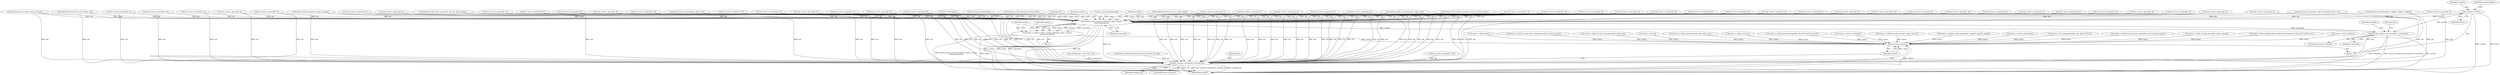digraph "0_linux_c70422f760c120480fee4de6c38804c72aa26bc1_12@pointer" {
"1000159" [label="(Call,*context = NULL)"];
"1001899" [label="(Call,nfsd4_encode_security_label(xdr, rqstp, context,\n\t\t\t\t\t\t\t\tcontextlen))"];
"1001897" [label="(Call,status = nfsd4_encode_security_label(xdr, rqstp, context,\n\t\t\t\t\t\t\t\tcontextlen))"];
"1001950" [label="(Return,return status;)"];
"1001933" [label="(Call,security_release_secctx(context, contextlen))"];
"1001947" [label="(Call,xdr_truncate_encode(xdr, starting_len))"];
"1001041" [label="(Call,xdr_reserve_space(xdr, 4))"];
"1001160" [label="(Call,xdr_reserve_space(xdr, 8))"];
"1001959" [label="(Call,status = nfserr_resource)"];
"1000686" [label="(Call,xdr_reserve_space(xdr, 4))"];
"1001183" [label="(Call,xdr_reserve_space(xdr, 8))"];
"1000160" [label="(Identifier,context)"];
"1000387" [label="(Call,status = nfsd4_encode_bitmap(xdr, bmval0, bmval1, bmval2))"];
"1001931" [label="(ControlStructure,if (context))"];
"1001519" [label="(Call,xdr_reserve_space(xdr, 8))"];
"1000165" [label="(Identifier,contextsupport)"];
"1000550" [label="(Call,status = nfserr_serverfault)"];
"1001935" [label="(Identifier,contextlen)"];
"1000532" [label="(Call,xdr_reserve_space(xdr, 4))"];
"1001081" [label="(Call,xdr_reserve_space(xdr, fhp->fh_handle.fh_size + 4))"];
"1000406" [label="(Call,xdr_reserve_space(xdr, 4))"];
"1001451" [label="(Call,xdr_reserve_space(xdr, 8))"];
"1001267" [label="(Call,xdr_reserve_space(xdr, 4))"];
"1001950" [label="(Return,return status;)"];
"1000159" [label="(Call,*context = NULL)"];
"1001933" [label="(Call,security_release_secctx(context, contextlen))"];
"1001417" [label="(Call,status = nfsd4_encode_user(xdr, rqstp, stat.uid))"];
"1000844" [label="(Call,xdr_reserve_space(xdr, 4))"];
"1000186" [label="(Call,SVC_NET(rqstp))"];
"1001331" [label="(Call,xdr_reserve_space(xdr, 8))"];
"1001878" [label="(Call,nfsd4_encode_bitmap(xdr, supp[0], supp[1], supp[2]))"];
"1001876" [label="(Call,status = nfsd4_encode_bitmap(xdr, supp[0], supp[1], supp[2]))"];
"1000326" [label="(Call,status = nfserr_attrnotsupp)"];
"1001937" [label="(Identifier,acl)"];
"1001583" [label="(Call,xdr_reserve_space(xdr, 8))"];
"1001419" [label="(Call,nfsd4_encode_user(xdr, rqstp, stat.uid))"];
"1000103" [label="(MethodParameterIn,struct xdr_stream *xdr)"];
"1000886" [label="(Call,xdr_reserve_space(xdr, 4))"];
"1001344" [label="(Call,svc_max_payload(rqstp))"];
"1000137" [label="(Call,starting_len = xdr->buf->len)"];
"1001897" [label="(Call,status = nfsd4_encode_security_label(xdr, rqstp, context,\n\t\t\t\t\t\t\t\tcontextlen))"];
"1001377" [label="(Call,xdr_reserve_space(xdr, 4))"];
"1001898" [label="(Identifier,status)"];
"1000306" [label="(Call,nfsd4_get_nfs4_acl(rqstp, dentry, &acl))"];
"1000666" [label="(Call,xdr_reserve_space(xdr, 4))"];
"1001678" [label="(Call,xdr_reserve_space(xdr, 12))"];
"1001309" [label="(Call,xdr_reserve_space(xdr, 8))"];
"1001713" [label="(Call,xdr_reserve_space(xdr, 12))"];
"1001903" [label="(Identifier,contextlen)"];
"1001061" [label="(Call,xdr_reserve_space(xdr, 4))"];
"1001934" [label="(Identifier,context)"];
"1000161" [label="(Identifier,NULL)"];
"1001833" [label="(Call,xdr_reserve_space(xdr, 4))"];
"1000646" [label="(Call,xdr_reserve_space(xdr, 4))"];
"1000286" [label="(Call,status = fh_compose(tempfh, exp, dentry, NULL))"];
"1001945" [label="(ControlStructure,if (status))"];
"1001611" [label="(Call,xdr_reserve_space(xdr, 12))"];
"1001963" [label="(MethodReturn,RET)"];
"1001206" [label="(Call,nfsd4_encode_fs_locations(xdr, rqstp, exp))"];
"1001949" [label="(Identifier,starting_len)"];
"1001947" [label="(Call,xdr_truncate_encode(xdr, starting_len))"];
"1001900" [label="(Identifier,xdr)"];
"1000822" [label="(Call,xdr_reserve_space(xdr, 4))"];
"1000488" [label="(Call,xdr_reserve_space(xdr, 16))"];
"1000389" [label="(Call,nfsd4_encode_bitmap(xdr, bmval0, bmval1, bmval2))"];
"1000706" [label="(Call,xdr_reserve_space(xdr, 16))"];
"1001755" [label="(Call,xdr_reserve_space(xdr, 8))"];
"1001116" [label="(Call,xdr_reserve_space(xdr, 8))"];
"1001803" [label="(Call,nfsd4_encode_layout_types(xdr, exp->ex_layout_types))"];
"1001551" [label="(Call,xdr_reserve_space(xdr, 8))"];
"1001816" [label="(Call,status = nfsd4_encode_layout_types(xdr, exp->ex_layout_types))"];
"1001902" [label="(Identifier,context)"];
"1001322" [label="(Call,svc_max_payload(rqstp))"];
"1001137" [label="(Call,xdr_reserve_space(xdr, 8))"];
"1001951" [label="(Identifier,status)"];
"1001433" [label="(Call,status = nfsd4_encode_group(xdr, rqstp, stat.gid))"];
"1001646" [label="(Call,xdr_reserve_space(xdr, 12))"];
"1001948" [label="(Identifier,xdr)"];
"1000455" [label="(Call,xdr_reserve_space(xdr, 12))"];
"1001001" [label="(Call,xdr_reserve_space(xdr, 4))"];
"1000205" [label="(Call,status = fattr_handle_absent_fs(&bmval0, &bmval1, &bmval2, &rdattr_err))"];
"1001905" [label="(Identifier,status)"];
"1001901" [label="(Identifier,rqstp)"];
"1001435" [label="(Call,nfsd4_encode_group(xdr, rqstp, stat.gid))"];
"1000602" [label="(Call,xdr_reserve_space(xdr, 8))"];
"1001021" [label="(Call,xdr_reserve_space(xdr, 4))"];
"1000567" [label="(Call,xdr_reserve_space(xdr, 4))"];
"1001818" [label="(Call,nfsd4_encode_layout_types(xdr, exp->ex_layout_types))"];
"1000958" [label="(Call,nfsd4_encode_aclname(xdr, rqstp, ace))"];
"1001487" [label="(Call,xdr_reserve_space(xdr, 8))"];
"1001353" [label="(Call,xdr_reserve_space(xdr, 4))"];
"1000276" [label="(Call,status = nfserr_jukebox)"];
"1001220" [label="(Call,xdr_reserve_space(xdr, 4))"];
"1001397" [label="(Call,xdr_reserve_space(xdr, 4))"];
"1000973" [label="(Call,xdr_reserve_space(xdr, 4))"];
"1001899" [label="(Call,nfsd4_encode_security_label(xdr, rqstp, context,\n\t\t\t\t\t\t\t\tcontextlen))"];
"1001953" [label="(Call,status = nfserrno(err))"];
"1001896" [label="(Block,)"];
"1001801" [label="(Call,status = nfsd4_encode_layout_types(xdr, exp->ex_layout_types))"];
"1001204" [label="(Call,status = nfsd4_encode_fs_locations(xdr, rqstp, exp))"];
"1001287" [label="(Call,xdr_reserve_space(xdr, 4))"];
"1000625" [label="(Call,xdr_reserve_space(xdr, 8))"];
"1001240" [label="(Call,xdr_reserve_space(xdr, 8))"];
"1000802" [label="(Call,xdr_reserve_space(xdr, 4))"];
"1000108" [label="(MethodParameterIn,struct svc_rqst *rqstp)"];
"1001927" [label="(Call,status = nfs_ok)"];
"1000870" [label="(Call,xdr_reserve_space(xdr, 4))"];
"1000956" [label="(Call,status = nfsd4_encode_aclname(xdr, rqstp, ace))"];
"1000921" [label="(Call,xdr_reserve_space(xdr, 4*3))"];
"1000110" [label="(Block,)"];
"1000159" -> "1000110"  [label="AST: "];
"1000159" -> "1000161"  [label="CFG: "];
"1000160" -> "1000159"  [label="AST: "];
"1000161" -> "1000159"  [label="AST: "];
"1000165" -> "1000159"  [label="CFG: "];
"1000159" -> "1001963"  [label="DDG: context"];
"1000159" -> "1001963"  [label="DDG: NULL"];
"1000159" -> "1001899"  [label="DDG: context"];
"1000159" -> "1001933"  [label="DDG: context"];
"1001899" -> "1001897"  [label="AST: "];
"1001899" -> "1001903"  [label="CFG: "];
"1001900" -> "1001899"  [label="AST: "];
"1001901" -> "1001899"  [label="AST: "];
"1001902" -> "1001899"  [label="AST: "];
"1001903" -> "1001899"  [label="AST: "];
"1001897" -> "1001899"  [label="CFG: "];
"1001899" -> "1001963"  [label="DDG: context"];
"1001899" -> "1001963"  [label="DDG: rqstp"];
"1001899" -> "1001963"  [label="DDG: contextlen"];
"1001899" -> "1001963"  [label="DDG: xdr"];
"1001899" -> "1001897"  [label="DDG: xdr"];
"1001899" -> "1001897"  [label="DDG: rqstp"];
"1001899" -> "1001897"  [label="DDG: context"];
"1001899" -> "1001897"  [label="DDG: contextlen"];
"1001487" -> "1001899"  [label="DDG: xdr"];
"1001331" -> "1001899"  [label="DDG: xdr"];
"1001287" -> "1001899"  [label="DDG: xdr"];
"1001713" -> "1001899"  [label="DDG: xdr"];
"1000455" -> "1001899"  [label="DDG: xdr"];
"1001061" -> "1001899"  [label="DDG: xdr"];
"1001220" -> "1001899"  [label="DDG: xdr"];
"1001451" -> "1001899"  [label="DDG: xdr"];
"1001435" -> "1001899"  [label="DDG: xdr"];
"1001435" -> "1001899"  [label="DDG: rqstp"];
"1001803" -> "1001899"  [label="DDG: xdr"];
"1000532" -> "1001899"  [label="DDG: xdr"];
"1001678" -> "1001899"  [label="DDG: xdr"];
"1001818" -> "1001899"  [label="DDG: xdr"];
"1001267" -> "1001899"  [label="DDG: xdr"];
"1001755" -> "1001899"  [label="DDG: xdr"];
"1000625" -> "1001899"  [label="DDG: xdr"];
"1000488" -> "1001899"  [label="DDG: xdr"];
"1001519" -> "1001899"  [label="DDG: xdr"];
"1000567" -> "1001899"  [label="DDG: xdr"];
"1000802" -> "1001899"  [label="DDG: xdr"];
"1000646" -> "1001899"  [label="DDG: xdr"];
"1000870" -> "1001899"  [label="DDG: xdr"];
"1000406" -> "1001899"  [label="DDG: xdr"];
"1001041" -> "1001899"  [label="DDG: xdr"];
"1000973" -> "1001899"  [label="DDG: xdr"];
"1001611" -> "1001899"  [label="DDG: xdr"];
"1000822" -> "1001899"  [label="DDG: xdr"];
"1000886" -> "1001899"  [label="DDG: xdr"];
"1001137" -> "1001899"  [label="DDG: xdr"];
"1001833" -> "1001899"  [label="DDG: xdr"];
"1000686" -> "1001899"  [label="DDG: xdr"];
"1001353" -> "1001899"  [label="DDG: xdr"];
"1001183" -> "1001899"  [label="DDG: xdr"];
"1001878" -> "1001899"  [label="DDG: xdr"];
"1001240" -> "1001899"  [label="DDG: xdr"];
"1001160" -> "1001899"  [label="DDG: xdr"];
"1001583" -> "1001899"  [label="DDG: xdr"];
"1001646" -> "1001899"  [label="DDG: xdr"];
"1001397" -> "1001899"  [label="DDG: xdr"];
"1001309" -> "1001899"  [label="DDG: xdr"];
"1001001" -> "1001899"  [label="DDG: xdr"];
"1000602" -> "1001899"  [label="DDG: xdr"];
"1000706" -> "1001899"  [label="DDG: xdr"];
"1001206" -> "1001899"  [label="DDG: xdr"];
"1001206" -> "1001899"  [label="DDG: rqstp"];
"1000958" -> "1001899"  [label="DDG: xdr"];
"1000958" -> "1001899"  [label="DDG: rqstp"];
"1001021" -> "1001899"  [label="DDG: xdr"];
"1000844" -> "1001899"  [label="DDG: xdr"];
"1001419" -> "1001899"  [label="DDG: xdr"];
"1001419" -> "1001899"  [label="DDG: rqstp"];
"1001377" -> "1001899"  [label="DDG: xdr"];
"1001116" -> "1001899"  [label="DDG: xdr"];
"1001081" -> "1001899"  [label="DDG: xdr"];
"1001551" -> "1001899"  [label="DDG: xdr"];
"1000666" -> "1001899"  [label="DDG: xdr"];
"1000103" -> "1001899"  [label="DDG: xdr"];
"1000186" -> "1001899"  [label="DDG: rqstp"];
"1000306" -> "1001899"  [label="DDG: rqstp"];
"1001344" -> "1001899"  [label="DDG: rqstp"];
"1001322" -> "1001899"  [label="DDG: rqstp"];
"1000108" -> "1001899"  [label="DDG: rqstp"];
"1001899" -> "1001933"  [label="DDG: context"];
"1001899" -> "1001933"  [label="DDG: contextlen"];
"1001899" -> "1001947"  [label="DDG: xdr"];
"1001897" -> "1001896"  [label="AST: "];
"1001898" -> "1001897"  [label="AST: "];
"1001905" -> "1001897"  [label="CFG: "];
"1001897" -> "1001963"  [label="DDG: nfsd4_encode_security_label(xdr, rqstp, context,\n\t\t\t\t\t\t\t\tcontextlen)"];
"1001897" -> "1001963"  [label="DDG: status"];
"1001897" -> "1001950"  [label="DDG: status"];
"1001950" -> "1000110"  [label="AST: "];
"1001950" -> "1001951"  [label="CFG: "];
"1001951" -> "1001950"  [label="AST: "];
"1001963" -> "1001950"  [label="CFG: "];
"1001950" -> "1001963"  [label="DDG: <RET>"];
"1001951" -> "1001950"  [label="DDG: status"];
"1001876" -> "1001950"  [label="DDG: status"];
"1001204" -> "1001950"  [label="DDG: status"];
"1001953" -> "1001950"  [label="DDG: status"];
"1000286" -> "1001950"  [label="DDG: status"];
"1001417" -> "1001950"  [label="DDG: status"];
"1000205" -> "1001950"  [label="DDG: status"];
"1000956" -> "1001950"  [label="DDG: status"];
"1000387" -> "1001950"  [label="DDG: status"];
"1001927" -> "1001950"  [label="DDG: status"];
"1000276" -> "1001950"  [label="DDG: status"];
"1001433" -> "1001950"  [label="DDG: status"];
"1001816" -> "1001950"  [label="DDG: status"];
"1001801" -> "1001950"  [label="DDG: status"];
"1000550" -> "1001950"  [label="DDG: status"];
"1000326" -> "1001950"  [label="DDG: status"];
"1001959" -> "1001950"  [label="DDG: status"];
"1001933" -> "1001931"  [label="AST: "];
"1001933" -> "1001935"  [label="CFG: "];
"1001934" -> "1001933"  [label="AST: "];
"1001935" -> "1001933"  [label="AST: "];
"1001937" -> "1001933"  [label="CFG: "];
"1001933" -> "1001963"  [label="DDG: context"];
"1001933" -> "1001963"  [label="DDG: contextlen"];
"1001933" -> "1001963"  [label="DDG: security_release_secctx(context, contextlen)"];
"1001947" -> "1001945"  [label="AST: "];
"1001947" -> "1001949"  [label="CFG: "];
"1001948" -> "1001947"  [label="AST: "];
"1001949" -> "1001947"  [label="AST: "];
"1001951" -> "1001947"  [label="CFG: "];
"1001947" -> "1001963"  [label="DDG: starting_len"];
"1001947" -> "1001963"  [label="DDG: xdr"];
"1001947" -> "1001963"  [label="DDG: xdr_truncate_encode(xdr, starting_len)"];
"1001487" -> "1001947"  [label="DDG: xdr"];
"1001331" -> "1001947"  [label="DDG: xdr"];
"1001287" -> "1001947"  [label="DDG: xdr"];
"1001713" -> "1001947"  [label="DDG: xdr"];
"1000921" -> "1001947"  [label="DDG: xdr"];
"1000455" -> "1001947"  [label="DDG: xdr"];
"1001061" -> "1001947"  [label="DDG: xdr"];
"1001220" -> "1001947"  [label="DDG: xdr"];
"1001451" -> "1001947"  [label="DDG: xdr"];
"1001435" -> "1001947"  [label="DDG: xdr"];
"1001803" -> "1001947"  [label="DDG: xdr"];
"1000532" -> "1001947"  [label="DDG: xdr"];
"1001678" -> "1001947"  [label="DDG: xdr"];
"1001818" -> "1001947"  [label="DDG: xdr"];
"1001267" -> "1001947"  [label="DDG: xdr"];
"1001755" -> "1001947"  [label="DDG: xdr"];
"1000625" -> "1001947"  [label="DDG: xdr"];
"1000488" -> "1001947"  [label="DDG: xdr"];
"1001519" -> "1001947"  [label="DDG: xdr"];
"1000567" -> "1001947"  [label="DDG: xdr"];
"1000802" -> "1001947"  [label="DDG: xdr"];
"1000646" -> "1001947"  [label="DDG: xdr"];
"1000870" -> "1001947"  [label="DDG: xdr"];
"1000406" -> "1001947"  [label="DDG: xdr"];
"1001041" -> "1001947"  [label="DDG: xdr"];
"1000973" -> "1001947"  [label="DDG: xdr"];
"1001611" -> "1001947"  [label="DDG: xdr"];
"1000822" -> "1001947"  [label="DDG: xdr"];
"1000886" -> "1001947"  [label="DDG: xdr"];
"1001137" -> "1001947"  [label="DDG: xdr"];
"1001833" -> "1001947"  [label="DDG: xdr"];
"1000686" -> "1001947"  [label="DDG: xdr"];
"1001353" -> "1001947"  [label="DDG: xdr"];
"1001183" -> "1001947"  [label="DDG: xdr"];
"1001878" -> "1001947"  [label="DDG: xdr"];
"1001240" -> "1001947"  [label="DDG: xdr"];
"1001160" -> "1001947"  [label="DDG: xdr"];
"1001583" -> "1001947"  [label="DDG: xdr"];
"1001646" -> "1001947"  [label="DDG: xdr"];
"1001397" -> "1001947"  [label="DDG: xdr"];
"1001309" -> "1001947"  [label="DDG: xdr"];
"1000389" -> "1001947"  [label="DDG: xdr"];
"1001001" -> "1001947"  [label="DDG: xdr"];
"1000602" -> "1001947"  [label="DDG: xdr"];
"1000706" -> "1001947"  [label="DDG: xdr"];
"1001206" -> "1001947"  [label="DDG: xdr"];
"1000958" -> "1001947"  [label="DDG: xdr"];
"1001021" -> "1001947"  [label="DDG: xdr"];
"1000844" -> "1001947"  [label="DDG: xdr"];
"1001419" -> "1001947"  [label="DDG: xdr"];
"1001377" -> "1001947"  [label="DDG: xdr"];
"1001116" -> "1001947"  [label="DDG: xdr"];
"1001081" -> "1001947"  [label="DDG: xdr"];
"1001551" -> "1001947"  [label="DDG: xdr"];
"1000666" -> "1001947"  [label="DDG: xdr"];
"1000103" -> "1001947"  [label="DDG: xdr"];
"1000137" -> "1001947"  [label="DDG: starting_len"];
}
